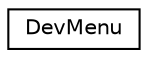 digraph "Graphical Class Hierarchy"
{
 // LATEX_PDF_SIZE
  edge [fontname="Helvetica",fontsize="10",labelfontname="Helvetica",labelfontsize="10"];
  node [fontname="Helvetica",fontsize="10",shape=record];
  rankdir="LR";
  Node0 [label="DevMenu",height=0.2,width=0.4,color="black", fillcolor="white", style="filled",URL="$classDevMenu.html",tooltip="É uma subclasse do Menu."];
}
